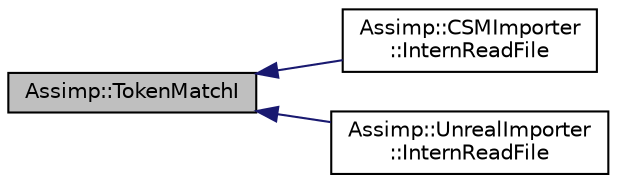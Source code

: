 digraph "Assimp::TokenMatchI"
{
  edge [fontname="Helvetica",fontsize="10",labelfontname="Helvetica",labelfontsize="10"];
  node [fontname="Helvetica",fontsize="10",shape=record];
  rankdir="LR";
  Node1 [label="Assimp::TokenMatchI",height=0.2,width=0.4,color="black", fillcolor="grey75", style="filled", fontcolor="black"];
  Node1 -> Node2 [dir="back",color="midnightblue",fontsize="10",style="solid",fontname="Helvetica"];
  Node2 [label="Assimp::CSMImporter\l::InternReadFile",height=0.2,width=0.4,color="black", fillcolor="white", style="filled",URL="$class_assimp_1_1_c_s_m_importer.html#aa864e9a5bb7cc0a53bc3ca0963fffb78"];
  Node1 -> Node3 [dir="back",color="midnightblue",fontsize="10",style="solid",fontname="Helvetica"];
  Node3 [label="Assimp::UnrealImporter\l::InternReadFile",height=0.2,width=0.4,color="black", fillcolor="white", style="filled",URL="$class_assimp_1_1_unreal_importer.html#a76e6e77e39a461137453bcbbb22ba71f",tooltip="Imports the given file into the given scene structure. "];
}
